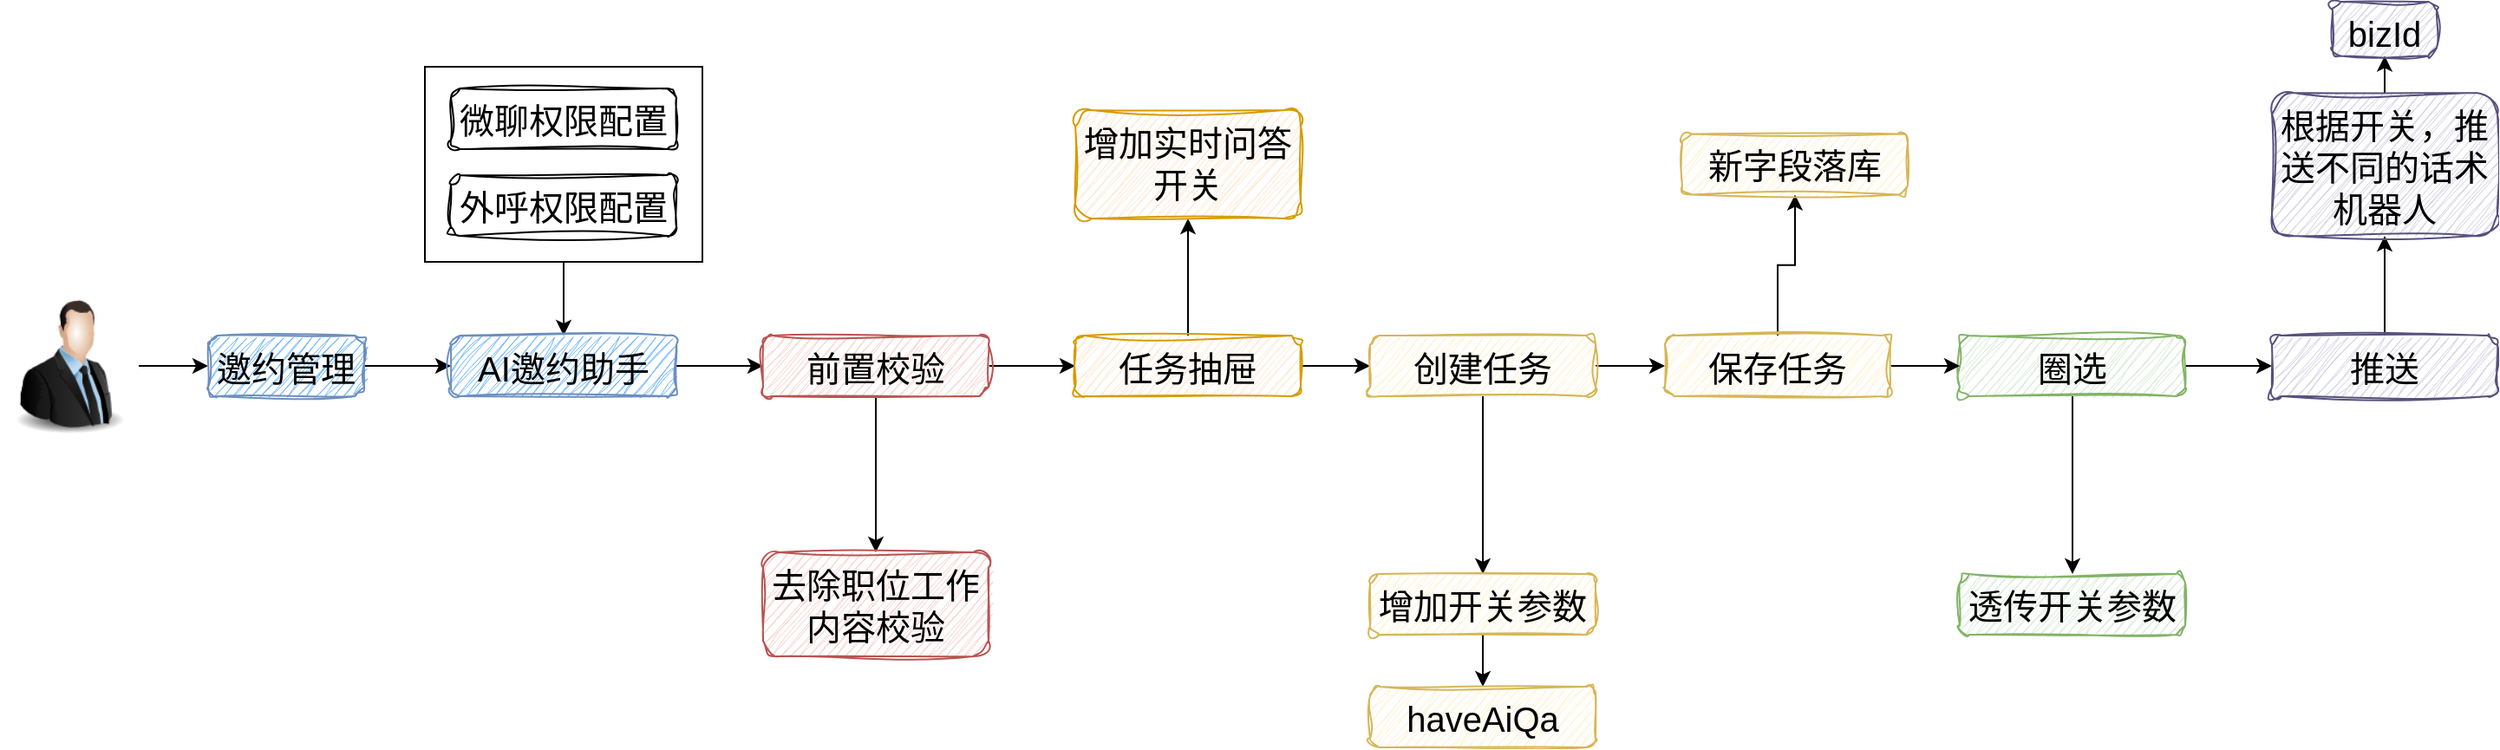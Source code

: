 <mxfile version="24.2.5" type="github">
  <diagram name="第 1 页" id="DuCJjmCydaRT3wfmN0sx">
    <mxGraphModel dx="2234" dy="786" grid="1" gridSize="10" guides="1" tooltips="1" connect="1" arrows="1" fold="1" page="0" pageScale="1" pageWidth="827" pageHeight="1169" math="0" shadow="0">
      <root>
        <mxCell id="0" />
        <mxCell id="1" parent="0" />
        <mxCell id="5mczPunQaWqGgRols-cB-12" style="edgeStyle=orthogonalEdgeStyle;rounded=0;orthogonalLoop=1;jettySize=auto;html=1;entryX=0.5;entryY=0;entryDx=0;entryDy=0;" edge="1" parent="1" source="5mczPunQaWqGgRols-cB-11" target="5mczPunQaWqGgRols-cB-5">
          <mxGeometry relative="1" as="geometry" />
        </mxCell>
        <mxCell id="5mczPunQaWqGgRols-cB-11" value="" style="rounded=0;whiteSpace=wrap;html=1;" vertex="1" parent="1">
          <mxGeometry x="-235" y="147.5" width="160" height="112.5" as="geometry" />
        </mxCell>
        <mxCell id="5mczPunQaWqGgRols-cB-2" value="" style="edgeStyle=orthogonalEdgeStyle;rounded=0;orthogonalLoop=1;jettySize=auto;html=1;" edge="1" parent="1" source="PbbaRRsRn3RA3urtakvR-2" target="5mczPunQaWqGgRols-cB-1">
          <mxGeometry relative="1" as="geometry" />
        </mxCell>
        <mxCell id="PbbaRRsRn3RA3urtakvR-2" value="" style="image;html=1;image=img/lib/clip_art/people/Suit_Man_128x128.png" parent="1" vertex="1">
          <mxGeometry x="-480" y="280" width="80" height="80" as="geometry" />
        </mxCell>
        <mxCell id="5mczPunQaWqGgRols-cB-6" value="" style="edgeStyle=orthogonalEdgeStyle;rounded=0;orthogonalLoop=1;jettySize=auto;html=1;" edge="1" parent="1" source="5mczPunQaWqGgRols-cB-1" target="5mczPunQaWqGgRols-cB-5">
          <mxGeometry relative="1" as="geometry" />
        </mxCell>
        <mxCell id="5mczPunQaWqGgRols-cB-1" value="邀约管理" style="rounded=1;whiteSpace=wrap;html=1;verticalAlign=top;labelBackgroundColor=none;fontSize=20;glass=0;shadow=0;sketch=1;curveFitting=1;jiggle=2;fillColor=#66B2FF;strokeColor=#6c8ebf;" vertex="1" parent="1">
          <mxGeometry x="-360" y="302.5" width="90" height="35" as="geometry" />
        </mxCell>
        <mxCell id="5mczPunQaWqGgRols-cB-14" value="" style="edgeStyle=orthogonalEdgeStyle;rounded=0;orthogonalLoop=1;jettySize=auto;html=1;" edge="1" parent="1" source="5mczPunQaWqGgRols-cB-5" target="5mczPunQaWqGgRols-cB-13">
          <mxGeometry relative="1" as="geometry" />
        </mxCell>
        <mxCell id="5mczPunQaWqGgRols-cB-5" value="AI邀约助手" style="rounded=1;whiteSpace=wrap;html=1;verticalAlign=top;labelBackgroundColor=none;fontSize=20;glass=0;shadow=0;sketch=1;curveFitting=1;jiggle=2;fillColor=#66B2FF;strokeColor=#6c8ebf;" vertex="1" parent="1">
          <mxGeometry x="-220" y="302.5" width="130" height="35" as="geometry" />
        </mxCell>
        <mxCell id="5mczPunQaWqGgRols-cB-7" value="微聊权限配置" style="rounded=1;whiteSpace=wrap;html=1;verticalAlign=top;labelBackgroundColor=none;fontSize=20;glass=0;shadow=0;sketch=1;curveFitting=1;jiggle=2;" vertex="1" parent="1">
          <mxGeometry x="-220" y="160" width="130" height="35" as="geometry" />
        </mxCell>
        <mxCell id="5mczPunQaWqGgRols-cB-8" value="外呼权限配置" style="rounded=1;whiteSpace=wrap;html=1;verticalAlign=top;labelBackgroundColor=none;fontSize=20;glass=0;shadow=0;sketch=1;curveFitting=1;jiggle=2;" vertex="1" parent="1">
          <mxGeometry x="-220" y="210" width="130" height="35" as="geometry" />
        </mxCell>
        <mxCell id="5mczPunQaWqGgRols-cB-16" value="" style="edgeStyle=orthogonalEdgeStyle;rounded=0;orthogonalLoop=1;jettySize=auto;html=1;" edge="1" parent="1" source="5mczPunQaWqGgRols-cB-13" target="5mczPunQaWqGgRols-cB-15">
          <mxGeometry relative="1" as="geometry" />
        </mxCell>
        <mxCell id="5mczPunQaWqGgRols-cB-20" value="" style="edgeStyle=orthogonalEdgeStyle;rounded=0;orthogonalLoop=1;jettySize=auto;html=1;" edge="1" parent="1" source="5mczPunQaWqGgRols-cB-13" target="5mczPunQaWqGgRols-cB-19">
          <mxGeometry relative="1" as="geometry" />
        </mxCell>
        <mxCell id="5mczPunQaWqGgRols-cB-13" value="前置校验" style="rounded=1;whiteSpace=wrap;html=1;verticalAlign=top;labelBackgroundColor=none;fontSize=20;glass=0;shadow=0;sketch=1;curveFitting=1;jiggle=2;fillColor=#f8cecc;strokeColor=#b85450;" vertex="1" parent="1">
          <mxGeometry x="-40" y="302.5" width="130" height="35" as="geometry" />
        </mxCell>
        <mxCell id="5mczPunQaWqGgRols-cB-18" value="" style="edgeStyle=orthogonalEdgeStyle;rounded=0;orthogonalLoop=1;jettySize=auto;html=1;" edge="1" parent="1" source="5mczPunQaWqGgRols-cB-15" target="5mczPunQaWqGgRols-cB-17">
          <mxGeometry relative="1" as="geometry" />
        </mxCell>
        <mxCell id="5mczPunQaWqGgRols-cB-22" value="" style="edgeStyle=orthogonalEdgeStyle;rounded=0;orthogonalLoop=1;jettySize=auto;html=1;" edge="1" parent="1" source="5mczPunQaWqGgRols-cB-15" target="5mczPunQaWqGgRols-cB-21">
          <mxGeometry relative="1" as="geometry" />
        </mxCell>
        <mxCell id="5mczPunQaWqGgRols-cB-15" value="任务抽屉" style="rounded=1;whiteSpace=wrap;html=1;verticalAlign=top;labelBackgroundColor=none;fontSize=20;glass=0;shadow=0;sketch=1;curveFitting=1;jiggle=2;fillColor=#ffe6cc;strokeColor=#d79b00;" vertex="1" parent="1">
          <mxGeometry x="140" y="302.5" width="130" height="35" as="geometry" />
        </mxCell>
        <mxCell id="5mczPunQaWqGgRols-cB-24" value="" style="edgeStyle=orthogonalEdgeStyle;rounded=0;orthogonalLoop=1;jettySize=auto;html=1;" edge="1" parent="1" source="5mczPunQaWqGgRols-cB-17" target="5mczPunQaWqGgRols-cB-23">
          <mxGeometry relative="1" as="geometry" />
        </mxCell>
        <mxCell id="5mczPunQaWqGgRols-cB-38" value="" style="edgeStyle=orthogonalEdgeStyle;rounded=0;orthogonalLoop=1;jettySize=auto;html=1;" edge="1" parent="1" source="5mczPunQaWqGgRols-cB-17" target="5mczPunQaWqGgRols-cB-37">
          <mxGeometry relative="1" as="geometry" />
        </mxCell>
        <mxCell id="5mczPunQaWqGgRols-cB-17" value="创建任务" style="rounded=1;whiteSpace=wrap;html=1;verticalAlign=top;labelBackgroundColor=none;fontSize=20;glass=0;shadow=0;sketch=1;curveFitting=1;jiggle=2;fillColor=#fff2cc;strokeColor=#d6b656;" vertex="1" parent="1">
          <mxGeometry x="310" y="302.5" width="130" height="35" as="geometry" />
        </mxCell>
        <mxCell id="5mczPunQaWqGgRols-cB-19" value="去除职位工作内容校验" style="rounded=1;whiteSpace=wrap;html=1;verticalAlign=top;labelBackgroundColor=none;fontSize=20;glass=0;shadow=0;sketch=1;curveFitting=1;jiggle=2;fillColor=#f8cecc;strokeColor=#b85450;" vertex="1" parent="1">
          <mxGeometry x="-40" y="427.5" width="130" height="60" as="geometry" />
        </mxCell>
        <mxCell id="5mczPunQaWqGgRols-cB-21" value="增加实时问答开关" style="rounded=1;whiteSpace=wrap;html=1;verticalAlign=top;labelBackgroundColor=none;fontSize=20;glass=0;shadow=0;sketch=1;curveFitting=1;jiggle=2;fillColor=#ffe6cc;strokeColor=#d79b00;" vertex="1" parent="1">
          <mxGeometry x="140" y="172.5" width="130" height="62.5" as="geometry" />
        </mxCell>
        <mxCell id="5mczPunQaWqGgRols-cB-36" value="" style="edgeStyle=orthogonalEdgeStyle;rounded=0;orthogonalLoop=1;jettySize=auto;html=1;" edge="1" parent="1" source="5mczPunQaWqGgRols-cB-23" target="5mczPunQaWqGgRols-cB-35">
          <mxGeometry relative="1" as="geometry" />
        </mxCell>
        <mxCell id="5mczPunQaWqGgRols-cB-23" value="增加开关参数" style="rounded=1;whiteSpace=wrap;html=1;verticalAlign=top;labelBackgroundColor=none;fontSize=20;glass=0;shadow=0;sketch=1;curveFitting=1;jiggle=2;fillColor=#fff2cc;strokeColor=#d6b656;" vertex="1" parent="1">
          <mxGeometry x="310" y="440" width="130" height="35" as="geometry" />
        </mxCell>
        <mxCell id="5mczPunQaWqGgRols-cB-28" value="" style="edgeStyle=orthogonalEdgeStyle;rounded=0;orthogonalLoop=1;jettySize=auto;html=1;" edge="1" parent="1" source="5mczPunQaWqGgRols-cB-25" target="5mczPunQaWqGgRols-cB-27">
          <mxGeometry relative="1" as="geometry" />
        </mxCell>
        <mxCell id="5mczPunQaWqGgRols-cB-30" value="" style="edgeStyle=orthogonalEdgeStyle;rounded=0;orthogonalLoop=1;jettySize=auto;html=1;" edge="1" parent="1" source="5mczPunQaWqGgRols-cB-25" target="5mczPunQaWqGgRols-cB-29">
          <mxGeometry relative="1" as="geometry" />
        </mxCell>
        <mxCell id="5mczPunQaWqGgRols-cB-25" value="圈选" style="rounded=1;whiteSpace=wrap;html=1;verticalAlign=top;labelBackgroundColor=none;fontSize=20;glass=0;shadow=0;sketch=1;curveFitting=1;jiggle=2;fillColor=#d5e8d4;strokeColor=#82b366;" vertex="1" parent="1">
          <mxGeometry x="650" y="302.5" width="130" height="35" as="geometry" />
        </mxCell>
        <mxCell id="5mczPunQaWqGgRols-cB-32" value="" style="edgeStyle=orthogonalEdgeStyle;rounded=0;orthogonalLoop=1;jettySize=auto;html=1;" edge="1" parent="1" source="5mczPunQaWqGgRols-cB-27" target="5mczPunQaWqGgRols-cB-31">
          <mxGeometry relative="1" as="geometry" />
        </mxCell>
        <mxCell id="5mczPunQaWqGgRols-cB-27" value="推送" style="rounded=1;whiteSpace=wrap;html=1;verticalAlign=top;labelBackgroundColor=none;fontSize=20;glass=0;shadow=0;sketch=1;curveFitting=1;jiggle=2;fillColor=#d0cee2;strokeColor=#56517e;" vertex="1" parent="1">
          <mxGeometry x="830" y="302.5" width="130" height="35" as="geometry" />
        </mxCell>
        <mxCell id="5mczPunQaWqGgRols-cB-29" value="透传开关参数" style="rounded=1;whiteSpace=wrap;html=1;verticalAlign=top;labelBackgroundColor=none;fontSize=20;glass=0;shadow=0;sketch=1;curveFitting=1;jiggle=2;fillColor=#d5e8d4;strokeColor=#82b366;" vertex="1" parent="1">
          <mxGeometry x="650" y="440" width="130" height="35" as="geometry" />
        </mxCell>
        <mxCell id="5mczPunQaWqGgRols-cB-34" value="" style="edgeStyle=orthogonalEdgeStyle;rounded=0;orthogonalLoop=1;jettySize=auto;html=1;" edge="1" parent="1" source="5mczPunQaWqGgRols-cB-31" target="5mczPunQaWqGgRols-cB-33">
          <mxGeometry relative="1" as="geometry" />
        </mxCell>
        <mxCell id="5mczPunQaWqGgRols-cB-31" value="根据开关，推送不同的话术机器人" style="rounded=1;whiteSpace=wrap;html=1;verticalAlign=top;labelBackgroundColor=none;fontSize=20;glass=0;shadow=0;sketch=1;curveFitting=1;jiggle=2;fillColor=#d0cee2;strokeColor=#56517e;" vertex="1" parent="1">
          <mxGeometry x="830" y="162.5" width="130" height="82.5" as="geometry" />
        </mxCell>
        <mxCell id="5mczPunQaWqGgRols-cB-33" value="bizId" style="rounded=1;whiteSpace=wrap;html=1;verticalAlign=top;labelBackgroundColor=none;fontSize=20;glass=0;shadow=0;sketch=1;curveFitting=1;jiggle=2;fillColor=#d0cee2;strokeColor=#56517e;" vertex="1" parent="1">
          <mxGeometry x="865" y="110" width="60" height="31.25" as="geometry" />
        </mxCell>
        <mxCell id="5mczPunQaWqGgRols-cB-35" value="haveAiQa" style="rounded=1;whiteSpace=wrap;html=1;verticalAlign=top;labelBackgroundColor=none;fontSize=20;glass=0;shadow=0;sketch=1;curveFitting=1;jiggle=2;fillColor=#fff2cc;strokeColor=#d6b656;" vertex="1" parent="1">
          <mxGeometry x="310" y="505" width="130" height="35" as="geometry" />
        </mxCell>
        <mxCell id="5mczPunQaWqGgRols-cB-39" style="edgeStyle=orthogonalEdgeStyle;rounded=0;orthogonalLoop=1;jettySize=auto;html=1;" edge="1" parent="1" source="5mczPunQaWqGgRols-cB-37" target="5mczPunQaWqGgRols-cB-25">
          <mxGeometry relative="1" as="geometry" />
        </mxCell>
        <mxCell id="5mczPunQaWqGgRols-cB-41" value="" style="edgeStyle=orthogonalEdgeStyle;rounded=0;orthogonalLoop=1;jettySize=auto;html=1;" edge="1" parent="1" source="5mczPunQaWqGgRols-cB-37" target="5mczPunQaWqGgRols-cB-40">
          <mxGeometry relative="1" as="geometry" />
        </mxCell>
        <mxCell id="5mczPunQaWqGgRols-cB-37" value="保存任务" style="rounded=1;whiteSpace=wrap;html=1;verticalAlign=top;labelBackgroundColor=none;fontSize=20;glass=0;shadow=0;sketch=1;curveFitting=1;jiggle=2;fillColor=#fff2cc;strokeColor=#d6b656;" vertex="1" parent="1">
          <mxGeometry x="480" y="302.5" width="130" height="35" as="geometry" />
        </mxCell>
        <mxCell id="5mczPunQaWqGgRols-cB-40" value="新字段落库" style="rounded=1;whiteSpace=wrap;html=1;verticalAlign=top;labelBackgroundColor=none;fontSize=20;glass=0;shadow=0;sketch=1;curveFitting=1;jiggle=2;fillColor=#fff2cc;strokeColor=#d6b656;" vertex="1" parent="1">
          <mxGeometry x="490" y="186.25" width="130" height="35" as="geometry" />
        </mxCell>
      </root>
    </mxGraphModel>
  </diagram>
</mxfile>
